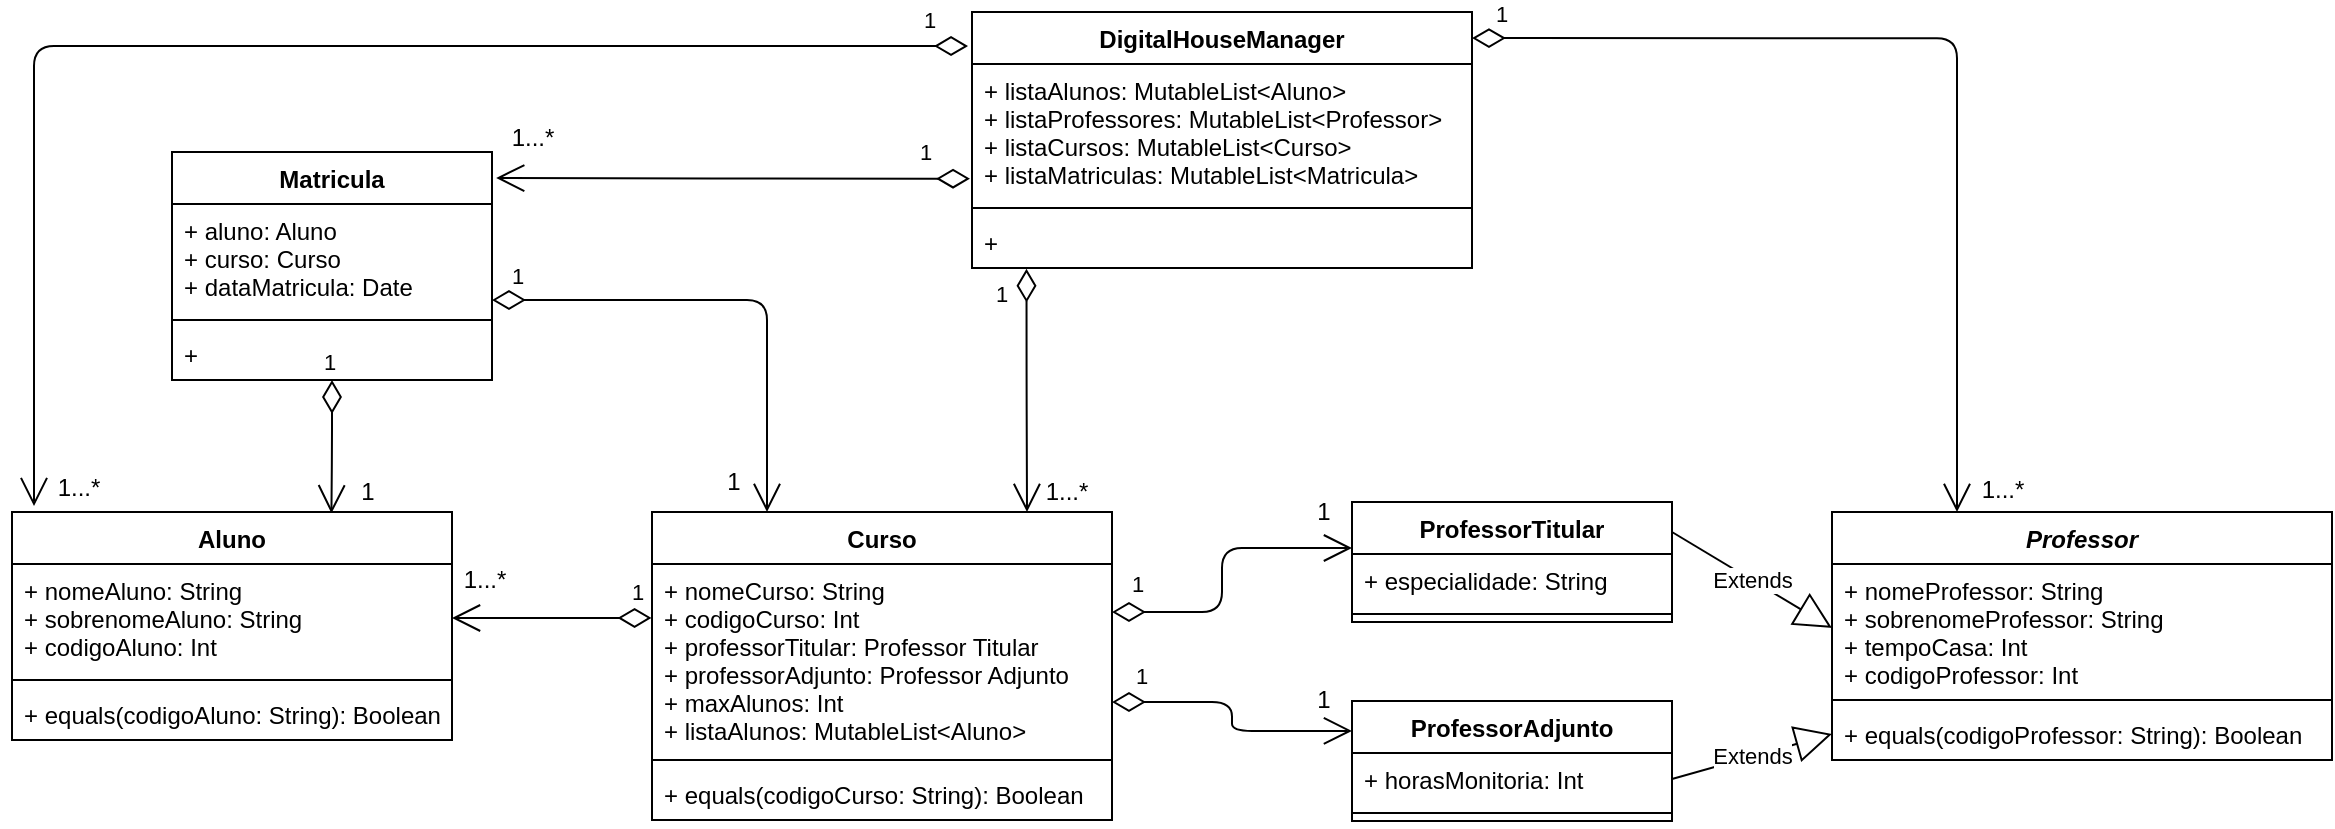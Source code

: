 <mxfile version="13.6.6" type="device"><diagram id="iP-D4FT3NbQKBJchYlg8" name="Page-1"><mxGraphModel dx="1718" dy="594" grid="1" gridSize="10" guides="1" tooltips="1" connect="1" arrows="1" fold="1" page="1" pageScale="1" pageWidth="827" pageHeight="1169" math="0" shadow="0"><root><mxCell id="0"/><mxCell id="1" parent="0"/><mxCell id="DegNSLx54GVYMMCrm3XV-20" value="Extends" style="endArrow=block;endSize=16;endFill=0;html=1;exitX=1;exitY=0.25;exitDx=0;exitDy=0;entryX=0;entryY=0.5;entryDx=0;entryDy=0;" edge="1" parent="1" source="DegNSLx54GVYMMCrm3XV-13" target="DegNSLx54GVYMMCrm3XV-10"><mxGeometry width="160" relative="1" as="geometry"><mxPoint x="955" y="510" as="sourcePoint"/><mxPoint x="1115" y="510" as="targetPoint"/></mxGeometry></mxCell><mxCell id="DegNSLx54GVYMMCrm3XV-21" value="Extends" style="endArrow=block;endSize=16;endFill=0;html=1;exitX=1;exitY=0.5;exitDx=0;exitDy=0;entryX=0;entryY=0.5;entryDx=0;entryDy=0;" edge="1" parent="1" source="DegNSLx54GVYMMCrm3XV-18" target="DegNSLx54GVYMMCrm3XV-12"><mxGeometry width="160" relative="1" as="geometry"><mxPoint x="930" y="550" as="sourcePoint"/><mxPoint x="984" y="486.002" as="targetPoint"/></mxGeometry></mxCell><mxCell id="DegNSLx54GVYMMCrm3XV-5" value="Curso" style="swimlane;fontStyle=1;align=center;verticalAlign=top;childLayout=stackLayout;horizontal=1;startSize=26;horizontalStack=0;resizeParent=1;resizeParentMax=0;resizeLast=0;collapsible=1;marginBottom=0;" vertex="1" parent="1"><mxGeometry x="430" y="360" width="230" height="154" as="geometry"/></mxCell><mxCell id="DegNSLx54GVYMMCrm3XV-6" value="+ nomeCurso: String&#10;+ codigoCurso: Int&#10;+ professorTitular: Professor Titular&#10;+ professorAdjunto: Professor Adjunto&#10;+ maxAlunos: Int&#10;+ listaAlunos: MutableList&lt;Aluno&gt;" style="text;strokeColor=none;fillColor=none;align=left;verticalAlign=top;spacingLeft=4;spacingRight=4;overflow=hidden;rotatable=0;points=[[0,0.5],[1,0.5]];portConstraint=eastwest;" vertex="1" parent="DegNSLx54GVYMMCrm3XV-5"><mxGeometry y="26" width="230" height="94" as="geometry"/></mxCell><mxCell id="DegNSLx54GVYMMCrm3XV-7" value="" style="line;strokeWidth=1;fillColor=none;align=left;verticalAlign=middle;spacingTop=-1;spacingLeft=3;spacingRight=3;rotatable=0;labelPosition=right;points=[];portConstraint=eastwest;" vertex="1" parent="DegNSLx54GVYMMCrm3XV-5"><mxGeometry y="120" width="230" height="8" as="geometry"/></mxCell><mxCell id="DegNSLx54GVYMMCrm3XV-8" value="+ equals(codigoCurso: String): Boolean" style="text;strokeColor=none;fillColor=none;align=left;verticalAlign=top;spacingLeft=4;spacingRight=4;overflow=hidden;rotatable=0;points=[[0,0.5],[1,0.5]];portConstraint=eastwest;" vertex="1" parent="DegNSLx54GVYMMCrm3XV-5"><mxGeometry y="128" width="230" height="26" as="geometry"/></mxCell><mxCell id="DegNSLx54GVYMMCrm3XV-26" value="1" style="endArrow=open;html=1;endSize=12;startArrow=diamondThin;startSize=14;startFill=0;edgeStyle=orthogonalEdgeStyle;align=left;verticalAlign=bottom;exitX=1;exitY=0.734;exitDx=0;exitDy=0;entryX=0;entryY=0.25;entryDx=0;entryDy=0;exitPerimeter=0;" edge="1" parent="1" source="DegNSLx54GVYMMCrm3XV-6" target="DegNSLx54GVYMMCrm3XV-17"><mxGeometry x="-0.851" y="4" relative="1" as="geometry"><mxPoint x="497.5" y="370" as="sourcePoint"/><mxPoint x="750" y="710" as="targetPoint"/><Array as="points"><mxPoint x="720" y="455"/><mxPoint x="720" y="470"/></Array><mxPoint as="offset"/></mxGeometry></mxCell><mxCell id="DegNSLx54GVYMMCrm3XV-28" value="1" style="text;html=1;strokeColor=none;fillColor=none;align=center;verticalAlign=middle;whiteSpace=wrap;rounded=0;" vertex="1" parent="1"><mxGeometry x="756" y="444" width="20" height="20" as="geometry"/></mxCell><mxCell id="DegNSLx54GVYMMCrm3XV-29" value="1" style="text;html=1;strokeColor=none;fillColor=none;align=center;verticalAlign=middle;whiteSpace=wrap;rounded=0;" vertex="1" parent="1"><mxGeometry x="756" y="350" width="20" height="20" as="geometry"/></mxCell><mxCell id="DegNSLx54GVYMMCrm3XV-30" value="1" style="endArrow=open;html=1;endSize=12;startArrow=diamondThin;startSize=14;startFill=0;edgeStyle=orthogonalEdgeStyle;align=left;verticalAlign=bottom;exitX=-0.001;exitY=0.287;exitDx=0;exitDy=0;entryX=1;entryY=0.5;entryDx=0;entryDy=0;exitPerimeter=0;" edge="1" parent="1" source="DegNSLx54GVYMMCrm3XV-6" target="DegNSLx54GVYMMCrm3XV-2"><mxGeometry x="-0.769" y="-4" relative="1" as="geometry"><mxPoint x="497.5" y="370.0" as="sourcePoint"/><mxPoint x="300" y="413" as="targetPoint"/><mxPoint as="offset"/></mxGeometry></mxCell><mxCell id="DegNSLx54GVYMMCrm3XV-31" value="1...*" style="text;html=1;strokeColor=none;fillColor=none;align=center;verticalAlign=middle;whiteSpace=wrap;rounded=0;" vertex="1" parent="1"><mxGeometry x="333" y="384" width="27" height="20" as="geometry"/></mxCell><mxCell id="DegNSLx54GVYMMCrm3XV-36" value="1" style="endArrow=open;html=1;endSize=12;startArrow=diamondThin;startSize=14;startFill=0;edgeStyle=orthogonalEdgeStyle;align=left;verticalAlign=bottom;entryX=0.726;entryY=0.006;entryDx=0;entryDy=0;entryPerimeter=0;" edge="1" parent="1" source="DegNSLx54GVYMMCrm3XV-32" target="DegNSLx54GVYMMCrm3XV-1"><mxGeometry x="-1" y="-7" relative="1" as="geometry"><mxPoint x="497.5" y="370.0" as="sourcePoint"/><mxPoint x="270.0" y="300.0" as="targetPoint"/><mxPoint x="1" as="offset"/></mxGeometry></mxCell><mxCell id="DegNSLx54GVYMMCrm3XV-37" value="1" style="text;html=1;strokeColor=none;fillColor=none;align=center;verticalAlign=middle;whiteSpace=wrap;rounded=0;" vertex="1" parent="1"><mxGeometry x="278" y="340" width="20" height="20" as="geometry"/></mxCell><mxCell id="DegNSLx54GVYMMCrm3XV-38" value="1" style="endArrow=open;html=1;endSize=12;startArrow=diamondThin;startSize=14;startFill=0;edgeStyle=orthogonalEdgeStyle;align=left;verticalAlign=bottom;entryX=0.25;entryY=0;entryDx=0;entryDy=0;exitX=1;exitY=0.889;exitDx=0;exitDy=0;exitPerimeter=0;" edge="1" parent="1" source="DegNSLx54GVYMMCrm3XV-33" target="DegNSLx54GVYMMCrm3XV-5"><mxGeometry x="-0.932" y="3" relative="1" as="geometry"><mxPoint x="294" y="566" as="sourcePoint"/><mxPoint x="476.64" y="513.996" as="targetPoint"/><mxPoint as="offset"/></mxGeometry></mxCell><mxCell id="DegNSLx54GVYMMCrm3XV-39" value="1" style="text;html=1;strokeColor=none;fillColor=none;align=center;verticalAlign=middle;whiteSpace=wrap;rounded=0;" vertex="1" parent="1"><mxGeometry x="461" y="335" width="20" height="20" as="geometry"/></mxCell><mxCell id="DegNSLx54GVYMMCrm3XV-40" value="DigitalHouseManager" style="swimlane;fontStyle=1;align=center;verticalAlign=top;childLayout=stackLayout;horizontal=1;startSize=26;horizontalStack=0;resizeParent=1;resizeParentMax=0;resizeLast=0;collapsible=1;marginBottom=0;" vertex="1" parent="1"><mxGeometry x="590" y="110" width="250" height="128" as="geometry"/></mxCell><mxCell id="DegNSLx54GVYMMCrm3XV-41" value="+ listaAlunos: MutableList&lt;Aluno&gt;&#10;+ listaProfessores: MutableList&lt;Professor&gt;&#10;+ listaCursos: MutableList&lt;Curso&gt;&#10;+ listaMatriculas: MutableList&lt;Matricula&gt;" style="text;strokeColor=none;fillColor=none;align=left;verticalAlign=top;spacingLeft=4;spacingRight=4;overflow=hidden;rotatable=0;points=[[0,0.5],[1,0.5]];portConstraint=eastwest;" vertex="1" parent="DegNSLx54GVYMMCrm3XV-40"><mxGeometry y="26" width="250" height="68" as="geometry"/></mxCell><mxCell id="DegNSLx54GVYMMCrm3XV-42" value="" style="line;strokeWidth=1;fillColor=none;align=left;verticalAlign=middle;spacingTop=-1;spacingLeft=3;spacingRight=3;rotatable=0;labelPosition=right;points=[];portConstraint=eastwest;" vertex="1" parent="DegNSLx54GVYMMCrm3XV-40"><mxGeometry y="94" width="250" height="8" as="geometry"/></mxCell><mxCell id="DegNSLx54GVYMMCrm3XV-43" value="+ " style="text;strokeColor=none;fillColor=none;align=left;verticalAlign=top;spacingLeft=4;spacingRight=4;overflow=hidden;rotatable=0;points=[[0,0.5],[1,0.5]];portConstraint=eastwest;" vertex="1" parent="DegNSLx54GVYMMCrm3XV-40"><mxGeometry y="102" width="250" height="26" as="geometry"/></mxCell><mxCell id="DegNSLx54GVYMMCrm3XV-13" value="ProfessorTitular" style="swimlane;fontStyle=1;align=center;verticalAlign=top;childLayout=stackLayout;horizontal=1;startSize=26;horizontalStack=0;resizeParent=1;resizeParentMax=0;resizeLast=0;collapsible=1;marginBottom=0;" vertex="1" parent="1"><mxGeometry x="780" y="355" width="160" height="60" as="geometry"/></mxCell><mxCell id="DegNSLx54GVYMMCrm3XV-14" value="+ especialidade: String" style="text;strokeColor=none;fillColor=none;align=left;verticalAlign=top;spacingLeft=4;spacingRight=4;overflow=hidden;rotatable=0;points=[[0,0.5],[1,0.5]];portConstraint=eastwest;" vertex="1" parent="DegNSLx54GVYMMCrm3XV-13"><mxGeometry y="26" width="160" height="26" as="geometry"/></mxCell><mxCell id="DegNSLx54GVYMMCrm3XV-15" value="" style="line;strokeWidth=1;fillColor=none;align=left;verticalAlign=middle;spacingTop=-1;spacingLeft=3;spacingRight=3;rotatable=0;labelPosition=right;points=[];portConstraint=eastwest;" vertex="1" parent="DegNSLx54GVYMMCrm3XV-13"><mxGeometry y="52" width="160" height="8" as="geometry"/></mxCell><mxCell id="DegNSLx54GVYMMCrm3XV-17" value="ProfessorAdjunto" style="swimlane;fontStyle=1;align=center;verticalAlign=top;childLayout=stackLayout;horizontal=1;startSize=26;horizontalStack=0;resizeParent=1;resizeParentMax=0;resizeLast=0;collapsible=1;marginBottom=0;" vertex="1" parent="1"><mxGeometry x="780" y="454.49" width="160" height="60" as="geometry"/></mxCell><mxCell id="DegNSLx54GVYMMCrm3XV-18" value="+ horasMonitoria: Int" style="text;strokeColor=none;fillColor=none;align=left;verticalAlign=top;spacingLeft=4;spacingRight=4;overflow=hidden;rotatable=0;points=[[0,0.5],[1,0.5]];portConstraint=eastwest;" vertex="1" parent="DegNSLx54GVYMMCrm3XV-17"><mxGeometry y="26" width="160" height="26" as="geometry"/></mxCell><mxCell id="DegNSLx54GVYMMCrm3XV-19" value="" style="line;strokeWidth=1;fillColor=none;align=left;verticalAlign=middle;spacingTop=-1;spacingLeft=3;spacingRight=3;rotatable=0;labelPosition=right;points=[];portConstraint=eastwest;" vertex="1" parent="DegNSLx54GVYMMCrm3XV-17"><mxGeometry y="52" width="160" height="8" as="geometry"/></mxCell><mxCell id="DegNSLx54GVYMMCrm3XV-9" value="Professor" style="swimlane;fontStyle=3;align=center;verticalAlign=top;childLayout=stackLayout;horizontal=1;startSize=26;horizontalStack=0;resizeParent=1;resizeParentMax=0;resizeLast=0;collapsible=1;marginBottom=0;" vertex="1" parent="1"><mxGeometry x="1020" y="360" width="250" height="124" as="geometry"/></mxCell><mxCell id="DegNSLx54GVYMMCrm3XV-10" value="+ nomeProfessor: String&#10;+ sobrenomeProfessor: String&#10;+ tempoCasa: Int&#10;+ codigoProfessor: Int" style="text;strokeColor=none;fillColor=none;align=left;verticalAlign=top;spacingLeft=4;spacingRight=4;overflow=hidden;rotatable=0;points=[[0,0.5],[1,0.5]];portConstraint=eastwest;" vertex="1" parent="DegNSLx54GVYMMCrm3XV-9"><mxGeometry y="26" width="250" height="64" as="geometry"/></mxCell><mxCell id="DegNSLx54GVYMMCrm3XV-11" value="" style="line;strokeWidth=1;fillColor=none;align=left;verticalAlign=middle;spacingTop=-1;spacingLeft=3;spacingRight=3;rotatable=0;labelPosition=right;points=[];portConstraint=eastwest;" vertex="1" parent="DegNSLx54GVYMMCrm3XV-9"><mxGeometry y="90" width="250" height="8" as="geometry"/></mxCell><mxCell id="DegNSLx54GVYMMCrm3XV-12" value="+ equals(codigoProfessor: String): Boolean" style="text;strokeColor=none;fillColor=none;align=left;verticalAlign=top;spacingLeft=4;spacingRight=4;overflow=hidden;rotatable=0;points=[[0,0.5],[1,0.5]];portConstraint=eastwest;" vertex="1" parent="DegNSLx54GVYMMCrm3XV-9"><mxGeometry y="98" width="250" height="26" as="geometry"/></mxCell><mxCell id="DegNSLx54GVYMMCrm3XV-46" value="1" style="endArrow=open;html=1;endSize=12;startArrow=diamondThin;startSize=14;startFill=0;edgeStyle=orthogonalEdgeStyle;align=left;verticalAlign=bottom;" edge="1" parent="1"><mxGeometry x="-0.21" y="47" relative="1" as="geometry"><mxPoint x="660" y="410" as="sourcePoint"/><mxPoint x="780" y="378" as="targetPoint"/><Array as="points"><mxPoint x="715" y="409.76"/><mxPoint x="715" y="377.76"/></Array><mxPoint as="offset"/></mxGeometry></mxCell><mxCell id="DegNSLx54GVYMMCrm3XV-1" value="Aluno" style="swimlane;fontStyle=1;align=center;verticalAlign=top;childLayout=stackLayout;horizontal=1;startSize=26;horizontalStack=0;resizeParent=1;resizeParentMax=0;resizeLast=0;collapsible=1;marginBottom=0;" vertex="1" parent="1"><mxGeometry x="110" y="360" width="220" height="114" as="geometry"/></mxCell><mxCell id="DegNSLx54GVYMMCrm3XV-2" value="+ nomeAluno: String&#10;+ sobrenomeAluno: String&#10;+ codigoAluno: Int" style="text;strokeColor=none;fillColor=none;align=left;verticalAlign=top;spacingLeft=4;spacingRight=4;overflow=hidden;rotatable=0;points=[[0,0.5],[1,0.5]];portConstraint=eastwest;" vertex="1" parent="DegNSLx54GVYMMCrm3XV-1"><mxGeometry y="26" width="220" height="54" as="geometry"/></mxCell><mxCell id="DegNSLx54GVYMMCrm3XV-3" value="" style="line;strokeWidth=1;fillColor=none;align=left;verticalAlign=middle;spacingTop=-1;spacingLeft=3;spacingRight=3;rotatable=0;labelPosition=right;points=[];portConstraint=eastwest;" vertex="1" parent="DegNSLx54GVYMMCrm3XV-1"><mxGeometry y="80" width="220" height="8" as="geometry"/></mxCell><mxCell id="DegNSLx54GVYMMCrm3XV-4" value="+ equals(codigoAluno: String): Boolean" style="text;strokeColor=none;fillColor=none;align=left;verticalAlign=top;spacingLeft=4;spacingRight=4;overflow=hidden;rotatable=0;points=[[0,0.5],[1,0.5]];portConstraint=eastwest;" vertex="1" parent="DegNSLx54GVYMMCrm3XV-1"><mxGeometry y="88" width="220" height="26" as="geometry"/></mxCell><mxCell id="DegNSLx54GVYMMCrm3XV-32" value="Matricula" style="swimlane;fontStyle=1;align=center;verticalAlign=top;childLayout=stackLayout;horizontal=1;startSize=26;horizontalStack=0;resizeParent=1;resizeParentMax=0;resizeLast=0;collapsible=1;marginBottom=0;" vertex="1" parent="1"><mxGeometry x="190" y="180" width="160" height="114" as="geometry"/></mxCell><mxCell id="DegNSLx54GVYMMCrm3XV-33" value="+ aluno: Aluno&#10;+ curso: Curso&#10;+ dataMatricula: Date" style="text;strokeColor=none;fillColor=none;align=left;verticalAlign=top;spacingLeft=4;spacingRight=4;overflow=hidden;rotatable=0;points=[[0,0.5],[1,0.5]];portConstraint=eastwest;" vertex="1" parent="DegNSLx54GVYMMCrm3XV-32"><mxGeometry y="26" width="160" height="54" as="geometry"/></mxCell><mxCell id="DegNSLx54GVYMMCrm3XV-34" value="" style="line;strokeWidth=1;fillColor=none;align=left;verticalAlign=middle;spacingTop=-1;spacingLeft=3;spacingRight=3;rotatable=0;labelPosition=right;points=[];portConstraint=eastwest;" vertex="1" parent="DegNSLx54GVYMMCrm3XV-32"><mxGeometry y="80" width="160" height="8" as="geometry"/></mxCell><mxCell id="DegNSLx54GVYMMCrm3XV-35" value="+" style="text;strokeColor=none;fillColor=none;align=left;verticalAlign=top;spacingLeft=4;spacingRight=4;overflow=hidden;rotatable=0;points=[[0,0.5],[1,0.5]];portConstraint=eastwest;" vertex="1" parent="DegNSLx54GVYMMCrm3XV-32"><mxGeometry y="88" width="160" height="26" as="geometry"/></mxCell><mxCell id="DegNSLx54GVYMMCrm3XV-47" value="1" style="endArrow=open;html=1;endSize=12;startArrow=diamondThin;startSize=14;startFill=0;edgeStyle=orthogonalEdgeStyle;align=left;verticalAlign=bottom;exitX=-0.008;exitY=-0.132;exitDx=0;exitDy=0;entryX=0.05;entryY=-0.026;entryDx=0;entryDy=0;exitPerimeter=0;entryPerimeter=0;" edge="1" parent="1" source="DegNSLx54GVYMMCrm3XV-41" target="DegNSLx54GVYMMCrm3XV-1"><mxGeometry x="-0.931" y="-4" relative="1" as="geometry"><mxPoint x="561" y="129" as="sourcePoint"/><mxPoint x="461" y="109" as="targetPoint"/><mxPoint as="offset"/></mxGeometry></mxCell><mxCell id="DegNSLx54GVYMMCrm3XV-48" value="1...*" style="text;html=1;strokeColor=none;fillColor=none;align=center;verticalAlign=middle;whiteSpace=wrap;rounded=0;" vertex="1" parent="1"><mxGeometry x="130" y="338" width="27" height="20" as="geometry"/></mxCell><mxCell id="DegNSLx54GVYMMCrm3XV-51" value="1" style="endArrow=open;html=1;endSize=12;startArrow=diamondThin;startSize=14;startFill=0;edgeStyle=orthogonalEdgeStyle;align=left;verticalAlign=bottom;exitX=1;exitY=0.102;exitDx=0;exitDy=0;entryX=0.25;entryY=0;entryDx=0;entryDy=0;exitPerimeter=0;" edge="1" parent="1" source="DegNSLx54GVYMMCrm3XV-40" target="DegNSLx54GVYMMCrm3XV-9"><mxGeometry x="-0.958" y="3" relative="1" as="geometry"><mxPoint x="1030" y="198.5" as="sourcePoint"/><mxPoint x="930" y="178.5" as="targetPoint"/><mxPoint as="offset"/></mxGeometry></mxCell><mxCell id="DegNSLx54GVYMMCrm3XV-52" value="1...*" style="text;html=1;strokeColor=none;fillColor=none;align=center;verticalAlign=middle;whiteSpace=wrap;rounded=0;" vertex="1" parent="1"><mxGeometry x="1092" y="339" width="27" height="20" as="geometry"/></mxCell><mxCell id="DegNSLx54GVYMMCrm3XV-53" value="1" style="endArrow=open;html=1;endSize=12;startArrow=diamondThin;startSize=14;startFill=0;edgeStyle=orthogonalEdgeStyle;align=left;verticalAlign=bottom;exitX=0.049;exitY=1.013;exitDx=0;exitDy=0;entryX=0.75;entryY=0;entryDx=0;entryDy=0;exitPerimeter=0;" edge="1" parent="1"><mxGeometry x="-0.644" y="-17" relative="1" as="geometry"><mxPoint x="617.25" y="238.338" as="sourcePoint"/><mxPoint x="617.5" y="360" as="targetPoint"/><mxPoint as="offset"/><Array as="points"><mxPoint x="617" y="299"/></Array></mxGeometry></mxCell><mxCell id="DegNSLx54GVYMMCrm3XV-54" value="1...*" style="text;html=1;strokeColor=none;fillColor=none;align=center;verticalAlign=middle;whiteSpace=wrap;rounded=0;" vertex="1" parent="1"><mxGeometry x="624" y="340" width="27" height="20" as="geometry"/></mxCell><mxCell id="DegNSLx54GVYMMCrm3XV-55" value="1" style="endArrow=open;html=1;endSize=12;startArrow=diamondThin;startSize=14;startFill=0;edgeStyle=orthogonalEdgeStyle;align=left;verticalAlign=bottom;exitX=-0.004;exitY=0.843;exitDx=0;exitDy=0;entryX=1.013;entryY=0.114;entryDx=0;entryDy=0;entryPerimeter=0;exitPerimeter=0;" edge="1" parent="1" source="DegNSLx54GVYMMCrm3XV-41" target="DegNSLx54GVYMMCrm3XV-32"><mxGeometry x="-0.769" y="-4" relative="1" as="geometry"><mxPoint x="550" y="198.5" as="sourcePoint"/><mxPoint x="450" y="178.5" as="targetPoint"/><mxPoint as="offset"/></mxGeometry></mxCell><mxCell id="DegNSLx54GVYMMCrm3XV-56" value="1...*" style="text;html=1;strokeColor=none;fillColor=none;align=center;verticalAlign=middle;whiteSpace=wrap;rounded=0;" vertex="1" parent="1"><mxGeometry x="357" y="163" width="27" height="20" as="geometry"/></mxCell></root></mxGraphModel></diagram></mxfile>